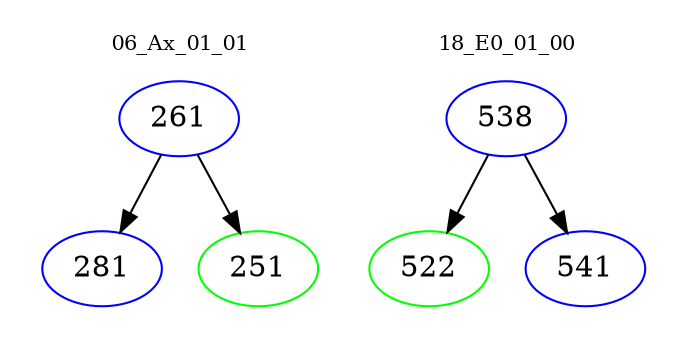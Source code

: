 digraph{
subgraph cluster_0 {
color = white
label = "06_Ax_01_01";
fontsize=10;
T0_261 [label="261", color="blue"]
T0_261 -> T0_281 [color="black"]
T0_281 [label="281", color="blue"]
T0_261 -> T0_251 [color="black"]
T0_251 [label="251", color="green"]
}
subgraph cluster_1 {
color = white
label = "18_E0_01_00";
fontsize=10;
T1_538 [label="538", color="blue"]
T1_538 -> T1_522 [color="black"]
T1_522 [label="522", color="green"]
T1_538 -> T1_541 [color="black"]
T1_541 [label="541", color="blue"]
}
}
